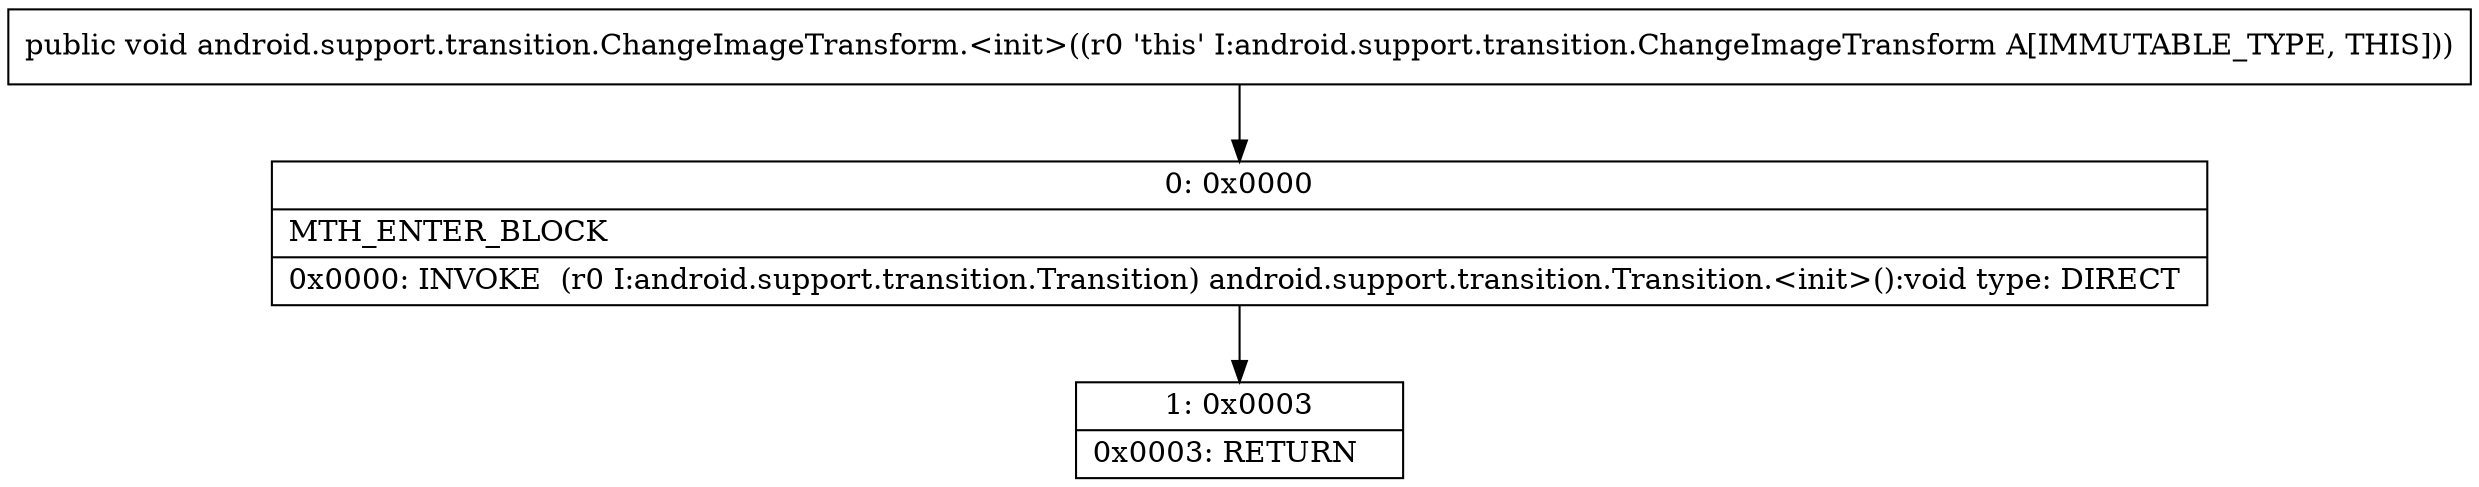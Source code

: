 digraph "CFG forandroid.support.transition.ChangeImageTransform.\<init\>()V" {
Node_0 [shape=record,label="{0\:\ 0x0000|MTH_ENTER_BLOCK\l|0x0000: INVOKE  (r0 I:android.support.transition.Transition) android.support.transition.Transition.\<init\>():void type: DIRECT \l}"];
Node_1 [shape=record,label="{1\:\ 0x0003|0x0003: RETURN   \l}"];
MethodNode[shape=record,label="{public void android.support.transition.ChangeImageTransform.\<init\>((r0 'this' I:android.support.transition.ChangeImageTransform A[IMMUTABLE_TYPE, THIS])) }"];
MethodNode -> Node_0;
Node_0 -> Node_1;
}

